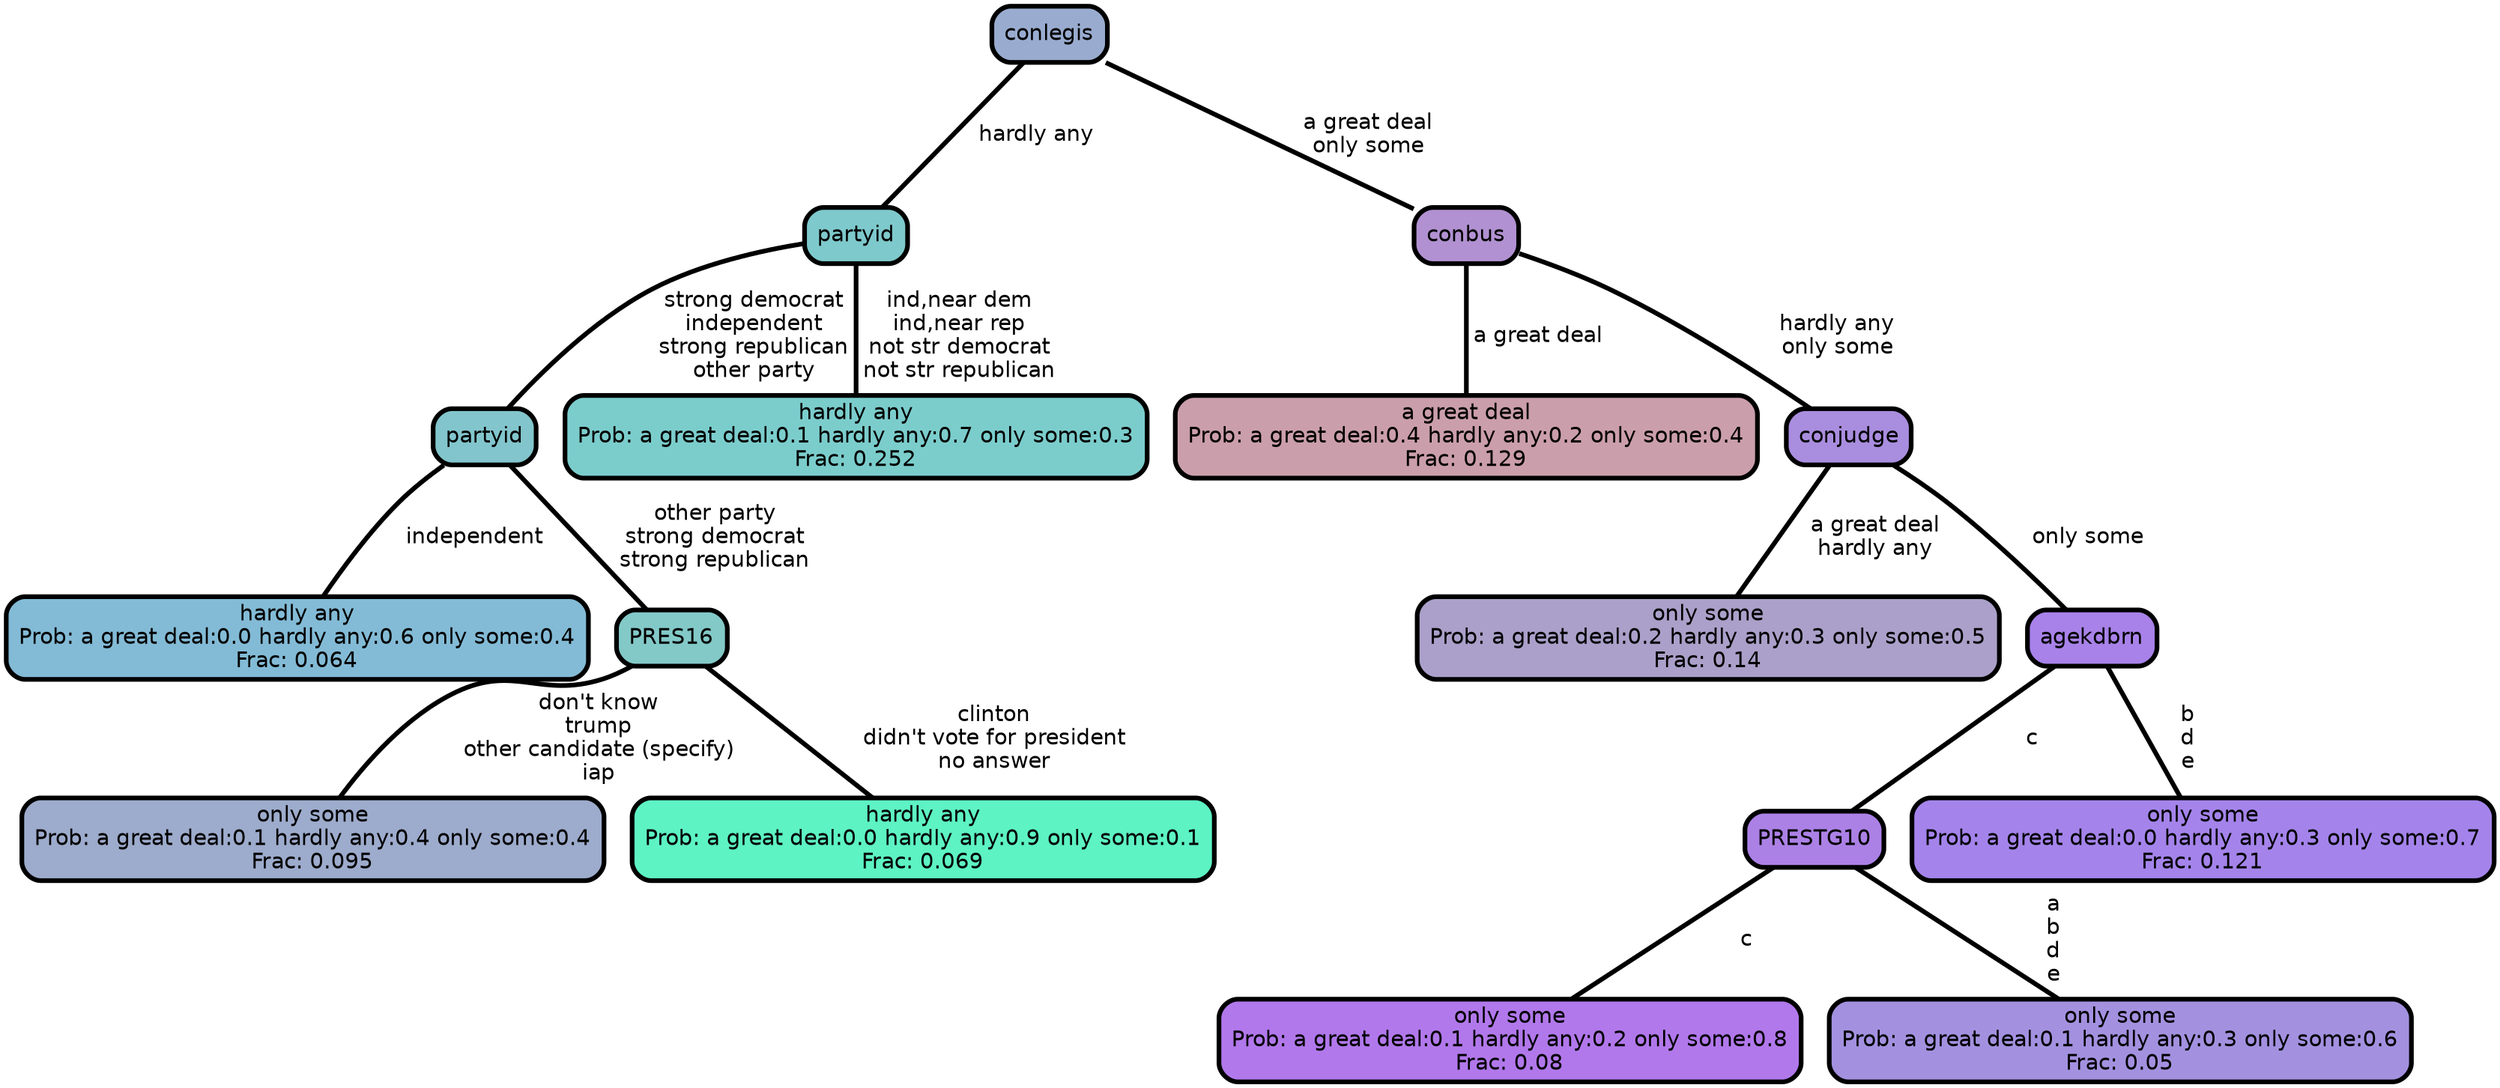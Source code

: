 graph Tree {
node [shape=box, style="filled, rounded",color="black",penwidth="3",fontcolor="black",                 fontname=helvetica] ;
graph [ranksep="0 equally", splines=straight,                 bgcolor=transparent, dpi=200] ;
edge [fontname=helvetica, color=black] ;
0 [label="hardly any
Prob: a great deal:0.0 hardly any:0.6 only some:0.4
Frac: 0.064", fillcolor="#83bbd6"] ;
1 [label="partyid", fillcolor="#82c5cc"] ;
2 [label="only some
Prob: a great deal:0.1 hardly any:0.4 only some:0.4
Frac: 0.095", fillcolor="#9dabcc"] ;
3 [label="PRES16", fillcolor="#82c9c8"] ;
4 [label="hardly any
Prob: a great deal:0.0 hardly any:0.9 only some:0.1
Frac: 0.069", fillcolor="#5df3c3"] ;
5 [label="partyid", fillcolor="#7ec9cc"] ;
6 [label="hardly any
Prob: a great deal:0.1 hardly any:0.7 only some:0.3
Frac: 0.252", fillcolor="#7bcdcc"] ;
7 [label="conlegis", fillcolor="#99accf"] ;
8 [label="a great deal
Prob: a great deal:0.4 hardly any:0.2 only some:0.4
Frac: 0.129", fillcolor="#cb9eab"] ;
9 [label="conbus", fillcolor="#b191d1"] ;
10 [label="only some
Prob: a great deal:0.2 hardly any:0.3 only some:0.5
Frac: 0.14", fillcolor="#aaa0c9"] ;
11 [label="conjudge", fillcolor="#a98dde"] ;
12 [label="only some
Prob: a great deal:0.1 hardly any:0.2 only some:0.8
Frac: 0.08", fillcolor="#b178eb"] ;
13 [label="PRESTG10", fillcolor="#ac81e6"] ;
14 [label="only some
Prob: a great deal:0.1 hardly any:0.3 only some:0.6
Frac: 0.05", fillcolor="#a391e0"] ;
15 [label="agekdbrn", fillcolor="#a882e9"] ;
16 [label="only some
Prob: a great deal:0.0 hardly any:0.3 only some:0.7
Frac: 0.121", fillcolor="#a484eb"] ;
1 -- 0 [label=" independent",penwidth=3] ;
1 -- 3 [label=" other party\n strong democrat\n strong republican",penwidth=3] ;
3 -- 2 [label=" don't know\n trump\n other candidate (specify)\n iap",penwidth=3] ;
3 -- 4 [label=" clinton\n didn't vote for president\n no answer",penwidth=3] ;
5 -- 1 [label=" strong democrat\n independent\n strong republican\n other party",penwidth=3] ;
5 -- 6 [label=" ind,near dem\n ind,near rep\n not str democrat\n not str republican",penwidth=3] ;
7 -- 5 [label=" hardly any",penwidth=3] ;
7 -- 9 [label=" a great deal\n only some",penwidth=3] ;
9 -- 8 [label=" a great deal",penwidth=3] ;
9 -- 11 [label=" hardly any\n only some",penwidth=3] ;
11 -- 10 [label=" a great deal\n hardly any",penwidth=3] ;
11 -- 15 [label=" only some",penwidth=3] ;
13 -- 12 [label=" c",penwidth=3] ;
13 -- 14 [label=" a\n b\n d\n e",penwidth=3] ;
15 -- 13 [label=" c",penwidth=3] ;
15 -- 16 [label=" b\n d\n e",penwidth=3] ;
{rank = same;}}
